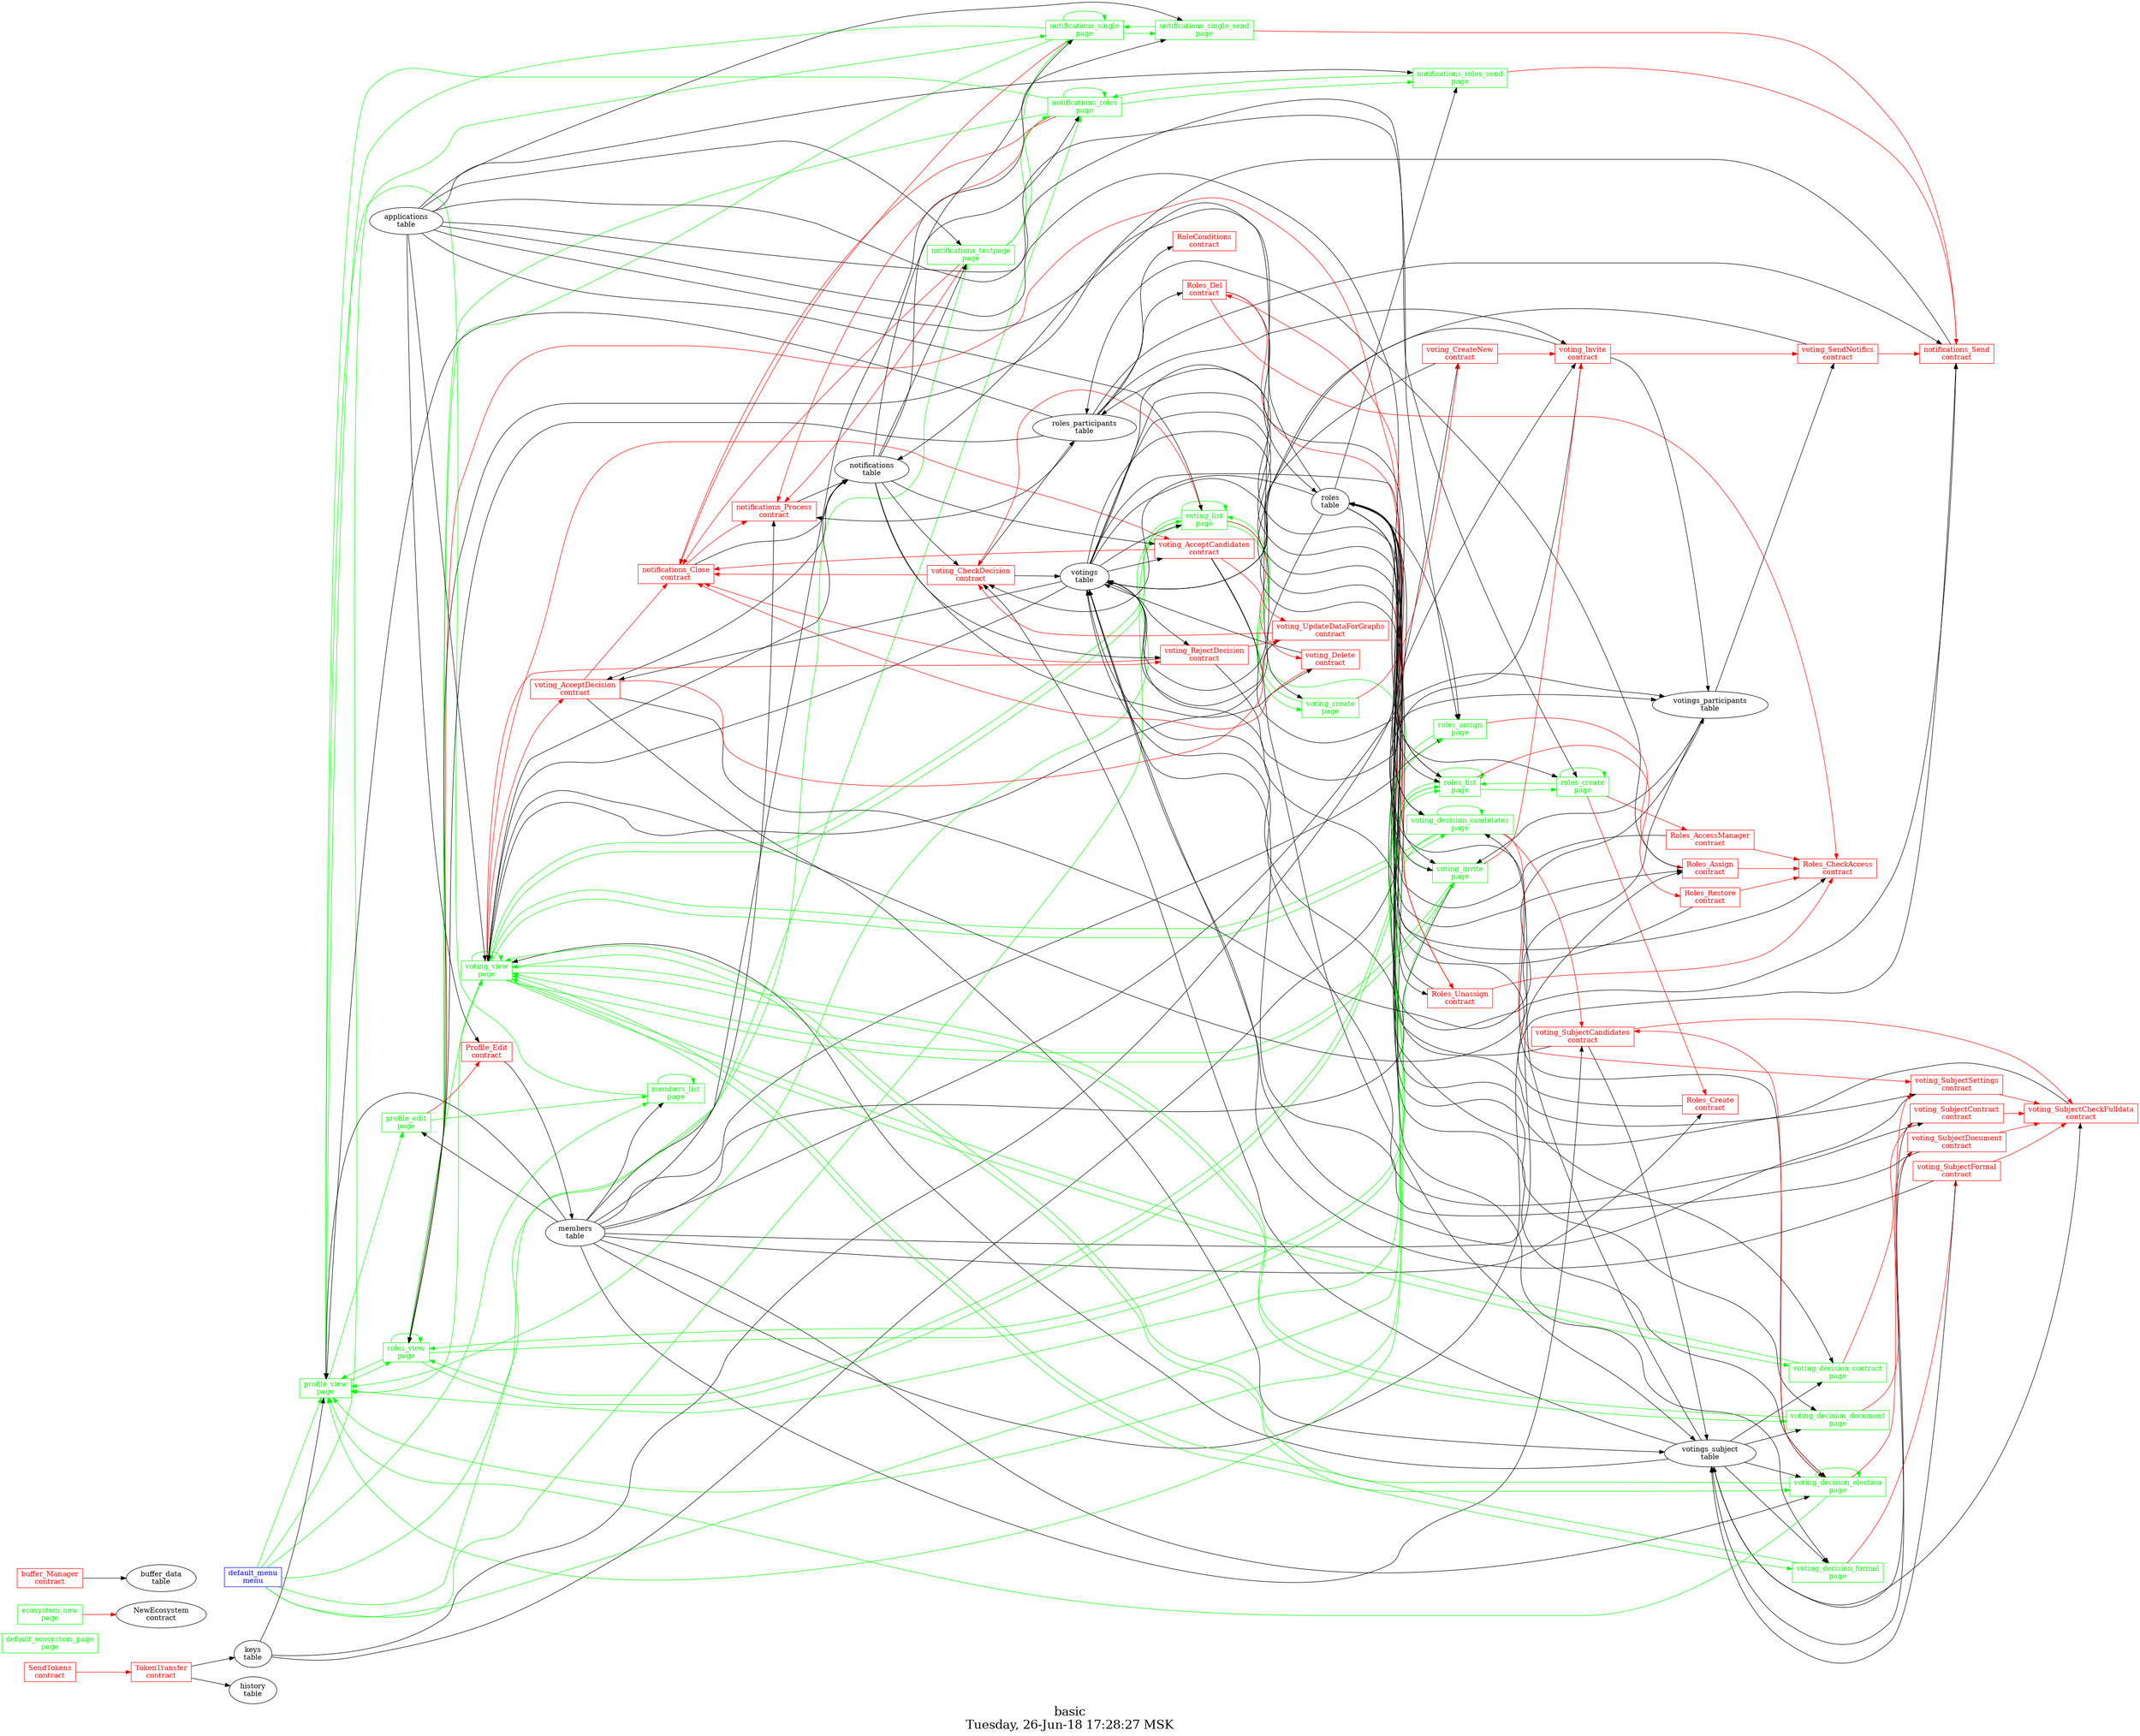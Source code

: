 digraph G {
graph [
  fontsize="24";
  label="basic\nTuesday, 26-Jun-18 17:28:27 MSK";
  nojustify=true;
  ordering=out;
  rankdir=LR;
  size="30";
];
"default_menu\nmenu" -> "profile_view\npage"  [ color=green ]
"default_menu\nmenu" -> "members_list\npage"  [ color=green ]
"default_menu\nmenu" -> "notifications_single\npage"  [ color=green ]
"default_menu\nmenu" -> "notifications_roles\npage"  [ color=green ]
"default_menu\nmenu" -> "notifications_testpage\npage"  [ color=green ]
"default_menu\nmenu" -> "roles_list\npage"  [ color=green ]
"default_menu\nmenu" -> "voting_list\npage"  [ color=green ]
"default_menu\nmenu" [color=blue, fontcolor=blue, group=menus, shape=record];
"default_ecosystem_page\npage" [color=green, fontcolor=green, group=pages, shape=record];
"ecosystem_new\npage" -> "NewEcosystem\ncontract"  [ color=red ]
"ecosystem_new\npage" [color=green, fontcolor=green, group=pages, shape=record];
"members\ntable" -> "members_list\npage"
"members_list\npage" -> "profile_view\npage"  [ color=green ]
"members_list\npage" -> "members_list\npage"  [ color=green ]
"members_list\npage" [color=green, fontcolor=green, group=pages, shape=record];
"notifications_roles\npage" -> "notifications_Process\ncontract"  [ color=red ]
"notifications_roles\npage" -> "notifications_Close\ncontract"  [ color=red ]
"notifications\ntable" -> "notifications_roles\npage"
"notifications_roles\npage" -> "notifications_roles_send\npage"  [ color=green ]
"notifications_roles\npage" -> "roles_view\npage"  [ color=green ]
"notifications_roles\npage" -> "profile_view\npage"  [ color=green ]
"notifications_roles\npage" -> "notifications_roles\npage"  [ color=green ]
"notifications_roles\npage" [color=green, fontcolor=green, group=pages, shape=record];
"notifications_roles_send\npage" -> "notifications_Send\ncontract"  [ color=red ]
"applications\ntable" -> "notifications_roles_send\npage"
"roles\ntable" -> "notifications_roles_send\npage"
"notifications_roles_send\npage" -> "notifications_roles\npage"  [ color=green ]
"notifications_roles_send\npage" [color=green, fontcolor=green, group=pages, shape=record];
"notifications_single\npage" -> "notifications_Close\ncontract"  [ color=red ]
"notifications\ntable" -> "notifications_single\npage"
"notifications_single\npage" -> "notifications_single_send\npage"  [ color=green ]
"notifications_single\npage" -> "profile_view\npage"  [ color=green ]
"notifications_single\npage" -> "roles_view\npage"  [ color=green ]
"notifications_single\npage" -> "notifications_single\npage"  [ color=green ]
"notifications_single\npage" [color=green, fontcolor=green, group=pages, shape=record];
"notifications_single_send\npage" -> "notifications_Send\ncontract"  [ color=red ]
"applications\ntable" -> "notifications_single_send\npage"
"members\ntable" -> "notifications_single_send\npage"
"notifications_single_send\npage" -> "notifications_single\npage"  [ color=green ]
"notifications_single_send\npage" [color=green, fontcolor=green, group=pages, shape=record];
"notifications_testpage\npage" -> "notifications_Close\ncontract"  [ color=red ]
"notifications_testpage\npage" -> "notifications_Process\ncontract"  [ color=red ]
"applications\ntable" -> "notifications_testpage\npage"
"notifications\ntable" -> "notifications_testpage\npage"
"notifications_testpage\npage" -> "notifications_single\npage"  [ color=green ]
"notifications_testpage\npage" -> "notifications_roles\npage"  [ color=green ]
"notifications_testpage\npage" [color=green, fontcolor=green, group=pages, shape=record];
"profile_edit\npage" -> "Profile_Edit\ncontract"  [ color=red ]
"members\ntable" -> "profile_edit\npage"
"profile_edit\npage" -> "members_list\npage"  [ color=green ]
"profile_edit\npage" [color=green, fontcolor=green, group=pages, shape=record];
"members\ntable" -> "profile_view\npage"
"keys\ntable" -> "profile_view\npage"
"roles_participants\ntable" -> "profile_view\npage"
"profile_view\npage" -> "profile_edit\npage"  [ color=green ]
"profile_view\npage" -> "roles_view\npage"  [ color=green ]
"profile_view\npage" [color=green, fontcolor=green, group=pages, shape=record];
"roles_assign\npage" -> "Roles_Assign\ncontract"  [ color=red ]
"applications\ntable" -> "roles_assign\npage"
"roles\ntable" -> "roles_assign\npage"
"members\ntable" -> "roles_assign\npage"
"roles_assign\npage" -> "roles_view\npage"  [ color=green ]
"roles_assign\npage" [color=green, fontcolor=green, group=pages, shape=record];
"roles_create\npage" -> "Roles_AccessManager\ncontract"  [ color=red ]
"roles_create\npage" -> "Roles_Create\ncontract"  [ color=red ]
"applications\ntable" -> "roles_create\npage"
"roles\ntable" -> "roles_create\npage"
"roles_create\npage" -> "roles_create\npage"  [ color=green ]
"roles_create\npage" -> "roles_list\npage"  [ color=green ]
"roles_create\npage" [color=green, fontcolor=green, group=pages, shape=record];
"roles_list\npage" -> "Roles_Del\ncontract"  [ color=red ]
"roles_list\npage" -> "Roles_Restore\ncontract"  [ color=red ]
"applications\ntable" -> "roles_list\npage"
"roles\ntable" -> "roles_list\npage"
"roles_list\npage" -> "roles_create\npage"  [ color=green ]
"roles_list\npage" -> "profile_view\npage"  [ color=green ]
"roles_list\npage" -> "roles_view\npage"  [ color=green ]
"roles_list\npage" -> "roles_list\npage"  [ color=green ]
"roles_list\npage" [color=green, fontcolor=green, group=pages, shape=record];
"roles_view\npage" -> "Roles_Unassign\ncontract"  [ color=red ]
"roles\ntable" -> "roles_view\npage"
"roles_participants\ntable" -> "roles_view\npage"
"roles_view\npage" -> "profile_view\npage"  [ color=green ]
"roles_view\npage" -> "voting_view\npage"  [ color=green ]
"roles_view\npage" -> "roles_view\npage"  [ color=green ]
"roles_view\npage" -> "roles_list\npage"  [ color=green ]
"roles_view\npage" -> "roles_assign\npage"  [ color=green ]
"roles_view\npage" [color=green, fontcolor=green, group=pages, shape=record];
"voting_create\npage" -> "voting_CreateNew\ncontract"  [ color=red ]
"applications\ntable" -> "voting_create\npage"
"voting_create\npage" -> "voting_list\npage"  [ color=green ]
"voting_create\npage" [color=green, fontcolor=green, group=pages, shape=record];
"voting_decision_candidates\npage" -> "voting_SubjectCandidates\ncontract"  [ color=red ]
"voting_decision_candidates\npage" -> "voting_SubjectSettings\ncontract"  [ color=red ]
"votings\ntable" -> "voting_decision_candidates\npage"
"votings_subject\ntable" -> "voting_decision_candidates\npage"
"roles\ntable" -> "voting_decision_candidates\npage"
"voting_decision_candidates\npage" -> "voting_decision_candidates\npage"  [ color=green ]
"voting_decision_candidates\npage" -> "profile_view\npage"  [ color=green ]
"voting_decision_candidates\npage" -> "voting_view\npage"  [ color=green ]
"voting_decision_candidates\npage" [color=green, fontcolor=green, group=pages, shape=record];
"voting_decision_contract\npage" -> "voting_SubjectContract\ncontract"  [ color=red ]
"votings\ntable" -> "voting_decision_contract\npage"
"votings_subject\ntable" -> "voting_decision_contract\npage"
"voting_decision_contract\npage" -> "voting_view\npage"  [ color=green ]
"voting_decision_contract\npage" [color=green, fontcolor=green, group=pages, shape=record];
"voting_decision_document\npage" -> "voting_SubjectDocument\ncontract"  [ color=red ]
"votings\ntable" -> "voting_decision_document\npage"
"votings_subject\ntable" -> "voting_decision_document\npage"
"voting_decision_document\npage" -> "voting_view\npage"  [ color=green ]
"voting_decision_document\npage" [color=green, fontcolor=green, group=pages, shape=record];
"voting_decision_election\npage" -> "voting_SubjectCandidates\ncontract"  [ color=red ]
"voting_decision_election\npage" -> "voting_SubjectSettings\ncontract"  [ color=red ]
"votings\ntable" -> "voting_decision_election\npage"
"members\ntable" -> "voting_decision_election\npage"
"votings_subject\ntable" -> "voting_decision_election\npage"
"roles\ntable" -> "voting_decision_election\npage"
"voting_decision_election\npage" -> "voting_decision_election\npage"  [ color=green ]
"voting_decision_election\npage" -> "profile_view\npage"  [ color=green ]
"voting_decision_election\npage" -> "voting_view\npage"  [ color=green ]
"voting_decision_election\npage" [color=green, fontcolor=green, group=pages, shape=record];
"voting_decision_formal\npage" -> "voting_SubjectFormal\ncontract"  [ color=red ]
"votings\ntable" -> "voting_decision_formal\npage"
"votings_subject\ntable" -> "voting_decision_formal\npage"
"voting_decision_formal\npage" -> "voting_view\npage"  [ color=green ]
"voting_decision_formal\npage" [color=green, fontcolor=green, group=pages, shape=record];
"voting_invite\npage" -> "voting_Invite\ncontract"  [ color=red ]
"votings\ntable" -> "voting_invite\npage"
"members\ntable" -> "voting_invite\npage"
"roles\ntable" -> "voting_invite\npage"
"votings_participants\ntable" -> "voting_invite\npage"
"voting_invite\npage" -> "profile_view\npage"  [ color=green ]
"voting_invite\npage" -> "voting_view\npage"  [ color=green ]
"voting_invite\npage" [color=green, fontcolor=green, group=pages, shape=record];
"voting_list\npage" -> "voting_CheckDecision\ncontract"  [ color=red ]
"voting_list\npage" -> "voting_Delete\ncontract"  [ color=red ]
"applications\ntable" -> "voting_list\npage"
"votings\ntable" -> "voting_list\npage"
"voting_list\npage" -> "voting_view\npage"  [ color=green ]
"voting_list\npage" -> "voting_invite\npage"  [ color=green ]
"voting_list\npage" -> "profile_view\npage"  [ color=green ]
"voting_list\npage" -> "voting_list\npage"  [ color=green ]
"voting_list\npage" -> "voting_create\npage"  [ color=green ]
"voting_list\npage" [color=green, fontcolor=green, group=pages, shape=record];
"voting_view\npage" -> "voting_AcceptCandidates\ncontract"  [ color=red ]
"voting_view\npage" -> "voting_RejectDecision\ncontract"  [ color=red ]
"voting_view\npage" -> "voting_AcceptDecision\ncontract"  [ color=red ]
"applications\ntable" -> "voting_view\npage"
"notifications\ntable" -> "voting_view\npage"
"votings\ntable" -> "voting_view\npage"
"votings_participants\ntable" -> "voting_view\npage"
"roles\ntable" -> "voting_view\npage"
"votings_subject\ntable" -> "voting_view\npage"
"voting_view\npage" -> "voting_list\npage"  [ color=green ]
"voting_view\npage" -> "profile_view\npage"  [ color=green ]
"voting_view\npage" -> "voting_view\npage"  [ color=green ]
"voting_view\npage" -> "voting_decision_candidates\npage"  [ color=green ]
"voting_view\npage" -> "voting_decision_election\npage"  [ color=green ]
"voting_view\npage" -> "voting_decision_document\npage"  [ color=green ]
"voting_view\npage" -> "voting_decision_formal\npage"  [ color=green ]
"voting_view\npage" -> "voting_decision_contract\npage"  [ color=green ]
"voting_view\npage" -> "voting_invite\npage"  [ color=green ]
"voting_view\npage" [color=green, fontcolor=green, group=pages, shape=record];
"Profile_Edit\ncontract" -> "members\ntable"  [ color="" ]
"applications\ntable" -> "Profile_Edit\ncontract"
"Profile_Edit\ncontract" [color=red, fontcolor=red, group=contracts, shape=record];
"roles_participants\ntable" -> "RoleConditions\ncontract"
"RoleConditions\ncontract" [color=red, fontcolor=red, group=contracts, shape=record];
"Roles_AccessManager\ncontract" -> "Roles_CheckAccess\ncontract"  [ color=red ]
"Roles_AccessManager\ncontract" -> "roles\ntable"  [ color="" ]
"Roles_AccessManager\ncontract" [color=red, fontcolor=red, group=contracts, shape=record];
"Roles_Assign\ncontract" -> "Roles_CheckAccess\ncontract"  [ color=red ]
"Roles_Assign\ncontract" -> "roles_participants\ntable"  [ color="" ]
"roles\ntable" -> "Roles_Assign\ncontract"
"members\ntable" -> "Roles_Assign\ncontract"
"Roles_Assign\ncontract" [color=red, fontcolor=red, group=contracts, shape=record];
"roles\ntable" -> "Roles_CheckAccess\ncontract"
"Roles_CheckAccess\ncontract" [color=red, fontcolor=red, group=contracts, shape=record];
"Roles_Create\ncontract" -> "roles\ntable"  [ color="" ]
"members\ntable" -> "Roles_Create\ncontract"
"Roles_Create\ncontract" [color=red, fontcolor=red, group=contracts, shape=record];
"Roles_Del\ncontract" -> "Roles_CheckAccess\ncontract"  [ color=red ]
"Roles_Del\ncontract" -> "Roles_Unassign\ncontract"  [ color=red ]
"Roles_Del\ncontract" -> "roles\ntable"  [ color="" ]
"roles_participants\ntable" -> "Roles_Del\ncontract"
"Roles_Del\ncontract" [color=red, fontcolor=red, group=contracts, shape=record];
"Roles_Restore\ncontract" -> "Roles_CheckAccess\ncontract"  [ color=red ]
"Roles_Restore\ncontract" -> "roles\ntable"  [ color="" ]
"Roles_Restore\ncontract" [color=red, fontcolor=red, group=contracts, shape=record];
"Roles_Unassign\ncontract" -> "Roles_CheckAccess\ncontract"  [ color=red ]
"Roles_Unassign\ncontract" -> "roles_participants\ntable"  [ color="" ]
"roles\ntable" -> "Roles_Unassign\ncontract"
"Roles_Unassign\ncontract" [color=red, fontcolor=red, group=contracts, shape=record];
"SendTokens\ncontract" -> "TokenTransfer\ncontract"  [ color=red ]
"SendTokens\ncontract" [color=red, fontcolor=red, group=contracts, shape=record];
"TokenTransfer\ncontract" -> "keys\ntable"  [ color="" ]
"TokenTransfer\ncontract" -> "history\ntable"  [ color="" ]
"TokenTransfer\ncontract" [color=red, fontcolor=red, group=contracts, shape=record];
"buffer_Manager\ncontract" -> "buffer_data\ntable"  [ color="" ]
"buffer_Manager\ncontract" [color=red, fontcolor=red, group=contracts, shape=record];
"notifications_Close\ncontract" -> "notifications_Process\ncontract"  [ color=red ]
"notifications_Close\ncontract" -> "notifications\ntable"  [ color="" ]
"notifications_Close\ncontract" [color=red, fontcolor=red, group=contracts, shape=record];
"notifications_Process\ncontract" -> "notifications\ntable"  [ color="" ]
"roles_participants\ntable" -> "notifications_Process\ncontract"
"members\ntable" -> "notifications_Process\ncontract"
"notifications_Process\ncontract" [color=red, fontcolor=red, group=contracts, shape=record];
"notifications_Send\ncontract" -> "notifications\ntable"  [ color="" ]
"members\ntable" -> "notifications_Send\ncontract"
"roles\ntable" -> "notifications_Send\ncontract"
"roles_participants\ntable" -> "notifications_Send\ncontract"
"notifications_Send\ncontract" [color=red, fontcolor=red, group=contracts, shape=record];
"voting_AcceptCandidates\ncontract" -> "notifications_Close\ncontract"  [ color=red ]
"voting_AcceptCandidates\ncontract" -> "voting_UpdateDataForGraphs\ncontract"  [ color=red ]
"voting_AcceptCandidates\ncontract" -> "votings_participants\ntable"  [ color="" ]
"voting_AcceptCandidates\ncontract" -> "votings_subject\ntable"  [ color="" ]
"votings\ntable" -> "voting_AcceptCandidates\ncontract"
"notifications\ntable" -> "voting_AcceptCandidates\ncontract"
"voting_AcceptCandidates\ncontract" [color=red, fontcolor=red, group=contracts, shape=record];
"voting_AcceptDecision\ncontract" -> "notifications_Close\ncontract"  [ color=red ]
"voting_AcceptDecision\ncontract" -> "voting_UpdateDataForGraphs\ncontract"  [ color=red ]
"voting_AcceptDecision\ncontract" -> "votings_participants\ntable"  [ color="" ]
"voting_AcceptDecision\ncontract" -> "votings_subject\ntable"  [ color="" ]
"votings\ntable" -> "voting_AcceptDecision\ncontract"
"notifications\ntable" -> "voting_AcceptDecision\ncontract"
"voting_AcceptDecision\ncontract" [color=red, fontcolor=red, group=contracts, shape=record];
"voting_CheckDecision\ncontract" -> "notifications_Close\ncontract"  [ color=red ]
"voting_CheckDecision\ncontract" -> "roles_participants\ntable"  [ color="" ]
"voting_CheckDecision\ncontract" -> "votings\ntable"  [ color="" ]
"notifications\ntable" -> "voting_CheckDecision\ncontract"
"votings_subject\ntable" -> "voting_CheckDecision\ncontract"
"roles\ntable" -> "voting_CheckDecision\ncontract"
"voting_CheckDecision\ncontract" [color=red, fontcolor=red, group=contracts, shape=record];
"voting_CreateNew\ncontract" -> "voting_Invite\ncontract"  [ color=red ]
"voting_CreateNew\ncontract" -> "votings\ntable"  [ color="" ]
"keys\ntable" -> "voting_CreateNew\ncontract"
"voting_CreateNew\ncontract" [color=red, fontcolor=red, group=contracts, shape=record];
"voting_Delete\ncontract" -> "notifications_Close\ncontract"  [ color=red ]
"voting_Delete\ncontract" -> "votings\ntable"  [ color="" ]
"notifications\ntable" -> "voting_Delete\ncontract"
"voting_Delete\ncontract" [color=red, fontcolor=red, group=contracts, shape=record];
"voting_Invite\ncontract" -> "voting_SendNotifics\ncontract"  [ color=red ]
"voting_Invite\ncontract" -> "votings_participants\ntable"  [ color="" ]
"voting_Invite\ncontract" -> "votings\ntable"  [ color="" ]
"members\ntable" -> "voting_Invite\ncontract"
"keys\ntable" -> "voting_Invite\ncontract"
"roles_participants\ntable" -> "voting_Invite\ncontract"
"voting_Invite\ncontract" [color=red, fontcolor=red, group=contracts, shape=record];
"voting_RejectDecision\ncontract" -> "notifications_Close\ncontract"  [ color=red ]
"voting_RejectDecision\ncontract" -> "voting_UpdateDataForGraphs\ncontract"  [ color=red ]
"voting_RejectDecision\ncontract" -> "votings_participants\ntable"  [ color="" ]
"votings\ntable" -> "voting_RejectDecision\ncontract"
"notifications\ntable" -> "voting_RejectDecision\ncontract"
"voting_RejectDecision\ncontract" [color=red, fontcolor=red, group=contracts, shape=record];
"voting_SendNotifics\ncontract" -> "notifications_Send\ncontract"  [ color=red ]
"voting_SendNotifics\ncontract" -> "votings\ntable"  [ color="" ]
"votings_participants\ntable" -> "voting_SendNotifics\ncontract"
"voting_SendNotifics\ncontract" [color=red, fontcolor=red, group=contracts, shape=record];
"voting_SubjectCandidates\ncontract" -> "voting_SubjectCheckFulldata\ncontract"  [ color=red ]
"voting_SubjectCandidates\ncontract" -> "votings_subject\ntable"  [ color="" ]
"voting_SubjectCandidates\ncontract" -> "votings\ntable"  [ color="" ]
"members\ntable" -> "voting_SubjectCandidates\ncontract"
"voting_SubjectCandidates\ncontract" [color=red, fontcolor=red, group=contracts, shape=record];
"voting_SubjectCheckFulldata\ncontract" -> "votings\ntable"  [ color="" ]
"votings_subject\ntable" -> "voting_SubjectCheckFulldata\ncontract"
"voting_SubjectCheckFulldata\ncontract" [color=red, fontcolor=red, group=contracts, shape=record];
"voting_SubjectContract\ncontract" -> "voting_SubjectCheckFulldata\ncontract"  [ color=red ]
"voting_SubjectContract\ncontract" -> "votings_subject\ntable"  [ color="" ]
"votings\ntable" -> "voting_SubjectContract\ncontract"
"voting_SubjectContract\ncontract" [color=red, fontcolor=red, group=contracts, shape=record];
"voting_SubjectDocument\ncontract" -> "voting_SubjectCheckFulldata\ncontract"  [ color=red ]
"voting_SubjectDocument\ncontract" -> "votings_subject\ntable"  [ color="" ]
"voting_SubjectDocument\ncontract" -> "votings\ntable"  [ color="" ]
"voting_SubjectDocument\ncontract" [color=red, fontcolor=red, group=contracts, shape=record];
"voting_SubjectFormal\ncontract" -> "voting_SubjectCheckFulldata\ncontract"  [ color=red ]
"voting_SubjectFormal\ncontract" -> "votings_subject\ntable"  [ color="" ]
"voting_SubjectFormal\ncontract" -> "votings\ntable"  [ color="" ]
"voting_SubjectFormal\ncontract" [color=red, fontcolor=red, group=contracts, shape=record];
"voting_SubjectSettings\ncontract" -> "voting_SubjectCheckFulldata\ncontract"  [ color=red ]
"voting_SubjectSettings\ncontract" -> "votings\ntable"  [ color="" ]
"roles\ntable" -> "voting_SubjectSettings\ncontract"
"voting_SubjectSettings\ncontract" [color=red, fontcolor=red, group=contracts, shape=record];
"voting_UpdateDataForGraphs\ncontract" -> "voting_CheckDecision\ncontract"  [ color=red ]
"voting_UpdateDataForGraphs\ncontract" -> "votings\ntable"  [ color="" ]
"voting_UpdateDataForGraphs\ncontract" [color=red, fontcolor=red, group=contracts, shape=record];
"votings\ntable" [color="", fontcolor="", group=tables, shape=""];
"votings_participants\ntable" [color="", fontcolor="", group=tables, shape=""];
"votings_subject\ntable" [color="", fontcolor="", group=tables, shape=""];
}
